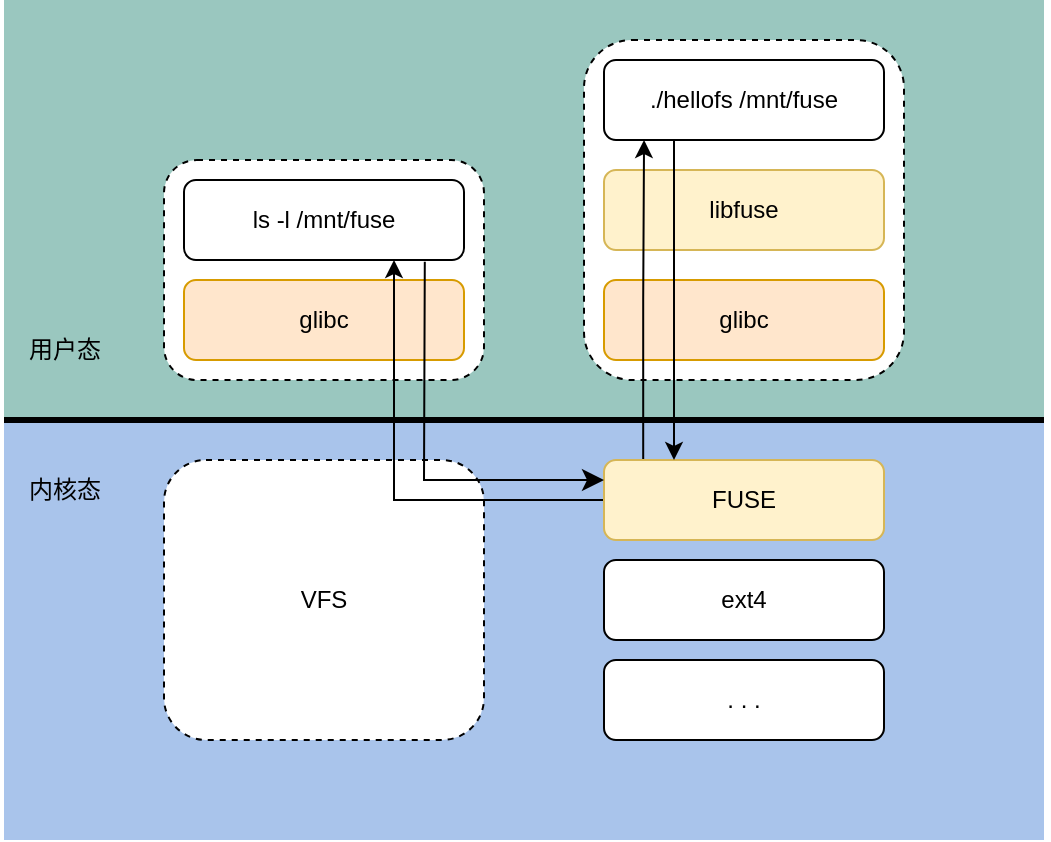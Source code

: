 <mxfile version="20.8.23" type="github">
  <diagram name="fuse" id="KLwmJqCOrgyW5cvfnb96">
    <mxGraphModel dx="1195" dy="724" grid="1" gridSize="10" guides="1" tooltips="1" connect="1" arrows="1" fold="1" page="1" pageScale="1" pageWidth="827" pageHeight="1169" math="0" shadow="0">
      <root>
        <mxCell id="0" />
        <mxCell id="1" parent="0" />
        <mxCell id="QILzxQemzmio92u9ncoP-23" value="" style="group" vertex="1" connectable="0" parent="1">
          <mxGeometry x="40" y="40" width="520" height="420" as="geometry" />
        </mxCell>
        <mxCell id="QILzxQemzmio92u9ncoP-8" value="" style="rounded=0;whiteSpace=wrap;html=1;fillColor=#A9C4EB;strokeColor=none;" vertex="1" parent="QILzxQemzmio92u9ncoP-23">
          <mxGeometry y="210" width="520" height="210" as="geometry" />
        </mxCell>
        <mxCell id="QILzxQemzmio92u9ncoP-6" value="" style="rounded=0;whiteSpace=wrap;html=1;fillColor=#9AC7BF;strokeColor=none;" vertex="1" parent="QILzxQemzmio92u9ncoP-23">
          <mxGeometry width="520" height="210" as="geometry" />
        </mxCell>
        <mxCell id="QILzxQemzmio92u9ncoP-2" value="" style="rounded=1;whiteSpace=wrap;html=1;dashed=1;" vertex="1" parent="QILzxQemzmio92u9ncoP-23">
          <mxGeometry x="80" y="80" width="160" height="110" as="geometry" />
        </mxCell>
        <mxCell id="QILzxQemzmio92u9ncoP-3" value="ls -l /mnt/fuse" style="rounded=1;whiteSpace=wrap;html=1;" vertex="1" parent="QILzxQemzmio92u9ncoP-23">
          <mxGeometry x="90" y="90" width="140" height="40" as="geometry" />
        </mxCell>
        <mxCell id="QILzxQemzmio92u9ncoP-4" value="glibc" style="rounded=1;whiteSpace=wrap;html=1;fillColor=#ffe6cc;strokeColor=#d79b00;" vertex="1" parent="QILzxQemzmio92u9ncoP-23">
          <mxGeometry x="90" y="140" width="140" height="40" as="geometry" />
        </mxCell>
        <mxCell id="QILzxQemzmio92u9ncoP-7" value="" style="endArrow=none;html=1;rounded=0;exitX=0;exitY=1;exitDx=0;exitDy=0;entryX=1;entryY=1;entryDx=0;entryDy=0;strokeWidth=3;fillColor=#e1d5e7;strokeColor=#000000;" edge="1" parent="QILzxQemzmio92u9ncoP-23" source="QILzxQemzmio92u9ncoP-6" target="QILzxQemzmio92u9ncoP-6">
          <mxGeometry width="50" height="50" relative="1" as="geometry">
            <mxPoint x="420" y="290" as="sourcePoint" />
            <mxPoint x="470" y="240" as="targetPoint" />
          </mxGeometry>
        </mxCell>
        <mxCell id="QILzxQemzmio92u9ncoP-9" value="VFS" style="rounded=1;whiteSpace=wrap;html=1;dashed=1;" vertex="1" parent="QILzxQemzmio92u9ncoP-23">
          <mxGeometry x="80" y="230" width="160" height="140" as="geometry" />
        </mxCell>
        <mxCell id="QILzxQemzmio92u9ncoP-10" value="" style="rounded=1;whiteSpace=wrap;html=1;dashed=1;" vertex="1" parent="QILzxQemzmio92u9ncoP-23">
          <mxGeometry x="290" y="20" width="160" height="170" as="geometry" />
        </mxCell>
        <mxCell id="QILzxQemzmio92u9ncoP-11" value="glibc" style="rounded=1;whiteSpace=wrap;html=1;fillColor=#ffe6cc;strokeColor=#d79b00;" vertex="1" parent="QILzxQemzmio92u9ncoP-23">
          <mxGeometry x="300" y="140" width="140" height="40" as="geometry" />
        </mxCell>
        <mxCell id="QILzxQemzmio92u9ncoP-12" value="libfuse" style="rounded=1;whiteSpace=wrap;html=1;fillColor=#fff2cc;strokeColor=#d6b656;" vertex="1" parent="QILzxQemzmio92u9ncoP-23">
          <mxGeometry x="300" y="85" width="140" height="40" as="geometry" />
        </mxCell>
        <mxCell id="QILzxQemzmio92u9ncoP-13" value="./hellofs /mnt/fuse" style="rounded=1;whiteSpace=wrap;html=1;" vertex="1" parent="QILzxQemzmio92u9ncoP-23">
          <mxGeometry x="300" y="30" width="140" height="40" as="geometry" />
        </mxCell>
        <mxCell id="QILzxQemzmio92u9ncoP-18" style="edgeStyle=orthogonalEdgeStyle;rounded=0;orthogonalLoop=1;jettySize=auto;html=1;entryX=0.143;entryY=1;entryDx=0;entryDy=0;entryPerimeter=0;strokeWidth=1;exitX=0.14;exitY=0.003;exitDx=0;exitDy=0;exitPerimeter=0;" edge="1" parent="QILzxQemzmio92u9ncoP-23" source="QILzxQemzmio92u9ncoP-14" target="QILzxQemzmio92u9ncoP-13">
          <mxGeometry relative="1" as="geometry" />
        </mxCell>
        <mxCell id="QILzxQemzmio92u9ncoP-20" style="edgeStyle=orthogonalEdgeStyle;rounded=0;orthogonalLoop=1;jettySize=auto;html=1;entryX=0.75;entryY=1;entryDx=0;entryDy=0;strokeWidth=1;" edge="1" parent="QILzxQemzmio92u9ncoP-23" source="QILzxQemzmio92u9ncoP-14" target="QILzxQemzmio92u9ncoP-3">
          <mxGeometry relative="1" as="geometry" />
        </mxCell>
        <mxCell id="QILzxQemzmio92u9ncoP-14" value="FUSE" style="rounded=1;whiteSpace=wrap;html=1;fillColor=#fff2cc;strokeColor=#d6b656;" vertex="1" parent="QILzxQemzmio92u9ncoP-23">
          <mxGeometry x="300" y="230" width="140" height="40" as="geometry" />
        </mxCell>
        <mxCell id="QILzxQemzmio92u9ncoP-15" value="ext4" style="rounded=1;whiteSpace=wrap;html=1;" vertex="1" parent="QILzxQemzmio92u9ncoP-23">
          <mxGeometry x="300" y="280" width="140" height="40" as="geometry" />
        </mxCell>
        <mxCell id="QILzxQemzmio92u9ncoP-16" value=". . ." style="rounded=1;whiteSpace=wrap;html=1;" vertex="1" parent="QILzxQemzmio92u9ncoP-23">
          <mxGeometry x="300" y="330" width="140" height="40" as="geometry" />
        </mxCell>
        <mxCell id="QILzxQemzmio92u9ncoP-19" style="edgeStyle=orthogonalEdgeStyle;rounded=0;orthogonalLoop=1;jettySize=auto;html=1;entryX=0.25;entryY=0;entryDx=0;entryDy=0;strokeWidth=1;exitX=0.25;exitY=1;exitDx=0;exitDy=0;" edge="1" parent="QILzxQemzmio92u9ncoP-23" source="QILzxQemzmio92u9ncoP-13" target="QILzxQemzmio92u9ncoP-14">
          <mxGeometry relative="1" as="geometry" />
        </mxCell>
        <mxCell id="QILzxQemzmio92u9ncoP-17" value="" style="edgeStyle=elbowEdgeStyle;elbow=horizontal;endArrow=classic;html=1;curved=0;rounded=0;endSize=8;startSize=8;strokeWidth=1;exitX=0.86;exitY=1.023;exitDx=0;exitDy=0;exitPerimeter=0;entryX=0;entryY=0.25;entryDx=0;entryDy=0;" edge="1" parent="QILzxQemzmio92u9ncoP-23" source="QILzxQemzmio92u9ncoP-3" target="QILzxQemzmio92u9ncoP-14">
          <mxGeometry width="50" height="50" relative="1" as="geometry">
            <mxPoint x="420" y="290" as="sourcePoint" />
            <mxPoint x="470" y="240" as="targetPoint" />
            <Array as="points">
              <mxPoint x="210" y="270" />
              <mxPoint x="210" y="240" />
              <mxPoint x="210" y="220" />
            </Array>
          </mxGeometry>
        </mxCell>
        <mxCell id="QILzxQemzmio92u9ncoP-21" value="用户态" style="text;html=1;align=center;verticalAlign=middle;resizable=0;points=[];autosize=1;strokeColor=none;fillColor=none;" vertex="1" parent="QILzxQemzmio92u9ncoP-23">
          <mxGeometry y="160" width="60" height="30" as="geometry" />
        </mxCell>
        <mxCell id="QILzxQemzmio92u9ncoP-22" value="内核态" style="text;html=1;align=center;verticalAlign=middle;resizable=0;points=[];autosize=1;strokeColor=none;fillColor=none;" vertex="1" parent="QILzxQemzmio92u9ncoP-23">
          <mxGeometry y="230" width="60" height="30" as="geometry" />
        </mxCell>
      </root>
    </mxGraphModel>
  </diagram>
</mxfile>
